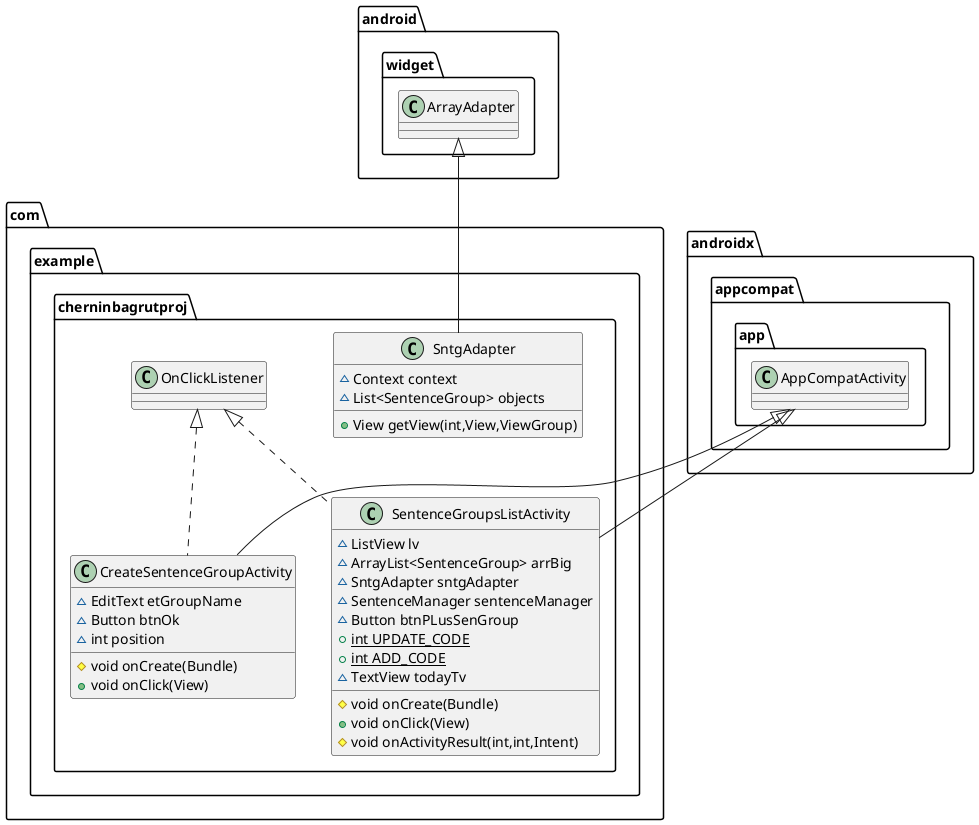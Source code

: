 @startuml
class com.example.cherninbagrutproj.CreateSentenceGroupActivity {
~ EditText etGroupName
~ Button btnOk
~ int position
# void onCreate(Bundle)
+ void onClick(View)
}
class com.example.cherninbagrutproj.SntgAdapter {
~ Context context
~ List<SentenceGroup> objects
+ View getView(int,View,ViewGroup)
}
class com.example.cherninbagrutproj.SentenceGroupsListActivity {
~ ListView lv
~ ArrayList<SentenceGroup> arrBig
~ SntgAdapter sntgAdapter
~ SentenceManager sentenceManager
~ Button btnPLusSenGroup
+ {static} int UPDATE_CODE
+ {static} int ADD_CODE
~ TextView todayTv
# void onCreate(Bundle)
+ void onClick(View)
# void onActivityResult(int,int,Intent)
}


com.example.cherninbagrutproj.OnClickListener <|.. com.example.cherninbagrutproj.CreateSentenceGroupActivity
androidx.appcompat.app.AppCompatActivity <|-- com.example.cherninbagrutproj.CreateSentenceGroupActivity
android.widget.ArrayAdapter <|-- com.example.cherninbagrutproj.SntgAdapter
com.example.cherninbagrutproj.OnClickListener <|.. com.example.cherninbagrutproj.SentenceGroupsListActivity
androidx.appcompat.app.AppCompatActivity <|-- com.example.cherninbagrutproj.SentenceGroupsListActivity
@enduml